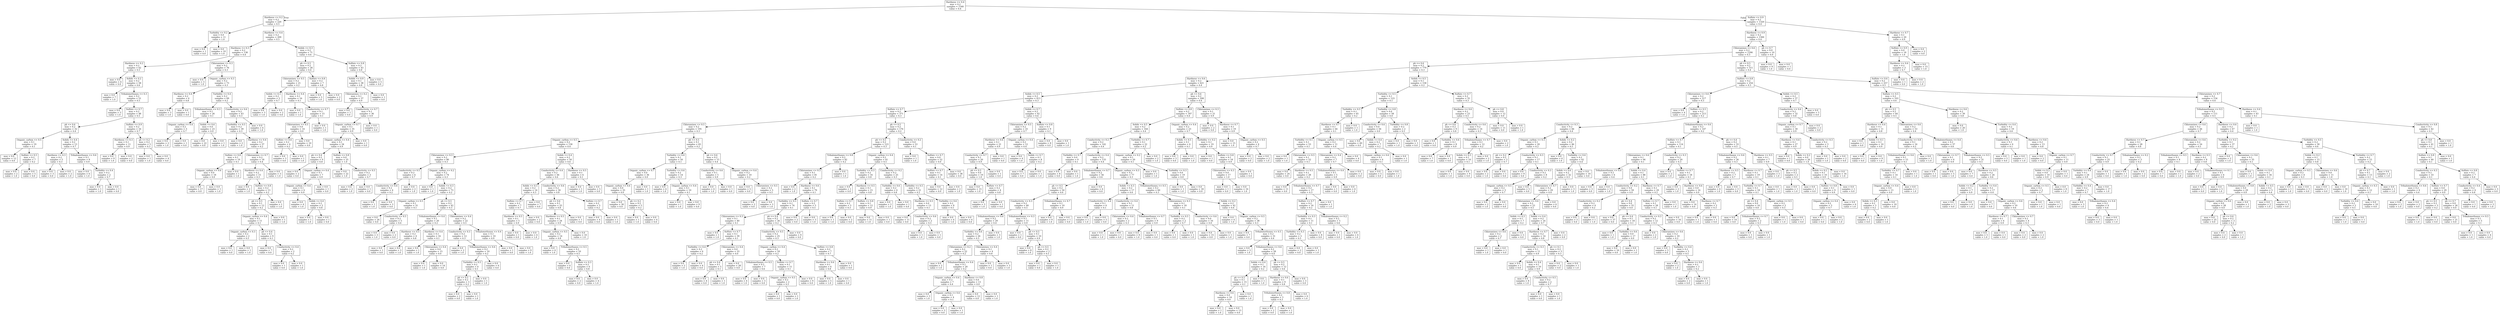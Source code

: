 digraph Tree {
node [shape=box] ;
0 [label="Hardness <= 0.4\nmse = 0.2\nsamples = 1540\nvalue = 0.4"] ;
1 [label="Hardness <= 0.2\nmse = 0.2\nsamples = 220\nvalue = 0.5"] ;
0 -> 1 [labeldistance=2.5, labelangle=45, headlabel="True"] ;
2 [label="Turbidity <= 0.2\nmse = 0.0\nsamples = 11\nvalue = 1.0"] ;
1 -> 2 ;
3 [label="mse = 0.0\nsamples = 1\nvalue = 0.0"] ;
2 -> 3 ;
4 [label="mse = 0.0\nsamples = 10\nvalue = 1.0"] ;
2 -> 4 ;
5 [label="Hardness <= 0.4\nmse = 0.2\nsamples = 209\nvalue = 0.5"] ;
1 -> 5 ;
6 [label="Hardness <= 0.3\nmse = 0.2\nsamples = 138\nvalue = 0.4"] ;
5 -> 6 ;
7 [label="Hardness <= 0.2\nmse = 0.2\nsamples = 62\nvalue = 0.5"] ;
6 -> 7 ;
8 [label="mse = 0.0\nsamples = 4\nvalue = 0.0"] ;
7 -> 8 ;
9 [label="Solids <= 0.2\nmse = 0.2\nsamples = 58\nvalue = 0.6"] ;
7 -> 9 ;
10 [label="mse = 0.0\nsamples = 7\nvalue = 1.0"] ;
9 -> 10 ;
11 [label="Trihalomethanes <= 0.3\nmse = 0.2\nsamples = 51\nvalue = 0.5"] ;
9 -> 11 ;
12 [label="mse = 0.0\nsamples = 3\nvalue = 1.0"] ;
11 -> 12 ;
13 [label="Sulfate <= 0.7\nmse = 0.2\nsamples = 48\nvalue = 0.5"] ;
11 -> 13 ;
14 [label="ph <= 0.6\nmse = 0.2\nsamples = 32\nvalue = 0.4"] ;
13 -> 14 ;
15 [label="Organic_carbon <= 0.5\nmse = 0.1\nsamples = 19\nvalue = 0.1"] ;
14 -> 15 ;
16 [label="mse = 0.0\nsamples = 12\nvalue = 0.0"] ;
15 -> 16 ;
17 [label="Sulfate <= 0.5\nmse = 0.2\nsamples = 7\nvalue = 0.2"] ;
15 -> 17 ;
18 [label="mse = 0.0\nsamples = 2\nvalue = 1.0"] ;
17 -> 18 ;
19 [label="mse = 0.0\nsamples = 5\nvalue = 0.0"] ;
17 -> 19 ;
20 [label="Solids <= 0.4\nmse = 0.2\nsamples = 13\nvalue = 0.7"] ;
14 -> 20 ;
21 [label="Hardness <= 0.3\nmse = 0.2\nsamples = 5\nvalue = 0.3"] ;
20 -> 21 ;
22 [label="mse = 0.0\nsamples = 3\nvalue = 0.0"] ;
21 -> 22 ;
23 [label="mse = 0.0\nsamples = 2\nvalue = 1.0"] ;
21 -> 23 ;
24 [label="Trihalomethanes <= 0.6\nmse = 0.1\nsamples = 8\nvalue = 0.9"] ;
20 -> 24 ;
25 [label="mse = 0.0\nsamples = 6\nvalue = 1.0"] ;
24 -> 25 ;
26 [label="Turbidity <= 0.4\nmse = 0.2\nsamples = 2\nvalue = 0.7"] ;
24 -> 26 ;
27 [label="mse = 0.0\nsamples = 1\nvalue = 1.0"] ;
26 -> 27 ;
28 [label="mse = 0.0\nsamples = 1\nvalue = 0.0"] ;
26 -> 28 ;
29 [label="Sulfate <= 0.9\nmse = 0.2\nsamples = 16\nvalue = 0.7"] ;
13 -> 29 ;
30 [label="Hardness <= 0.3\nmse = 0.1\nsamples = 11\nvalue = 0.9"] ;
29 -> 30 ;
31 [label="mse = 0.0\nsamples = 9\nvalue = 1.0"] ;
30 -> 31 ;
32 [label="mse = 0.0\nsamples = 2\nvalue = 0.0"] ;
30 -> 32 ;
33 [label="ph <= 0.2\nmse = 0.2\nsamples = 5\nvalue = 0.3"] ;
29 -> 33 ;
34 [label="mse = 0.0\nsamples = 1\nvalue = 1.0"] ;
33 -> 34 ;
35 [label="mse = 0.0\nsamples = 4\nvalue = 0.0"] ;
33 -> 35 ;
36 [label="Chloramines <= 0.3\nmse = 0.2\nsamples = 76\nvalue = 0.3"] ;
6 -> 36 ;
37 [label="mse = 0.0\nsamples = 3\nvalue = 1.0"] ;
36 -> 37 ;
38 [label="Organic_carbon <= 0.3\nmse = 0.2\nsamples = 73\nvalue = 0.3"] ;
36 -> 38 ;
39 [label="Hardness <= 0.4\nmse = 0.2\nsamples = 4\nvalue = 0.8"] ;
38 -> 39 ;
40 [label="mse = 0.0\nsamples = 3\nvalue = 1.0"] ;
39 -> 40 ;
41 [label="mse = 0.0\nsamples = 1\nvalue = 0.0"] ;
39 -> 41 ;
42 [label="Turbidity <= 0.4\nmse = 0.2\nsamples = 69\nvalue = 0.2"] ;
38 -> 42 ;
43 [label="Trihalomethanes <= 0.3\nmse = 0.1\nsamples = 26\nvalue = 0.1"] ;
42 -> 43 ;
44 [label="Organic_carbon <= 0.4\nmse = 0.2\nsamples = 3\nvalue = 0.7"] ;
43 -> 44 ;
45 [label="mse = 0.0\nsamples = 2\nvalue = 1.0"] ;
44 -> 45 ;
46 [label="mse = 0.0\nsamples = 1\nvalue = 0.0"] ;
44 -> 46 ;
47 [label="Solids <= 0.6\nmse = 0.0\nsamples = 23\nvalue = 0.0"] ;
43 -> 47 ;
48 [label="mse = 0.0\nsamples = 22\nvalue = 0.0"] ;
47 -> 48 ;
49 [label="mse = 0.0\nsamples = 1\nvalue = 1.0"] ;
47 -> 49 ;
50 [label="Conductivity <= 0.6\nmse = 0.2\nsamples = 43\nvalue = 0.3"] ;
42 -> 50 ;
51 [label="Turbidity <= 0.5\nmse = 0.2\nsamples = 39\nvalue = 0.3"] ;
50 -> 51 ;
52 [label="mse = 0.0\nsamples = 2\nvalue = 1.0"] ;
51 -> 52 ;
53 [label="Hardness <= 0.4\nmse = 0.2\nsamples = 37\nvalue = 0.2"] ;
51 -> 53 ;
54 [label="Sulfate <= 0.8\nmse = 0.1\nsamples = 19\nvalue = 0.1"] ;
53 -> 54 ;
55 [label="Organic_carbon <= 0.6\nmse = 0.0\nsamples = 18\nvalue = 0.0"] ;
54 -> 55 ;
56 [label="mse = 0.0\nsamples = 17\nvalue = 0.0"] ;
55 -> 56 ;
57 [label="mse = 0.0\nsamples = 1\nvalue = 1.0"] ;
55 -> 57 ;
58 [label="mse = 0.0\nsamples = 1\nvalue = 1.0"] ;
54 -> 58 ;
59 [label="Chloramines <= 0.7\nmse = 0.2\nsamples = 18\nvalue = 0.4"] ;
53 -> 59 ;
60 [label="Hardness <= 0.4\nmse = 0.2\nsamples = 15\nvalue = 0.3"] ;
59 -> 60 ;
61 [label="mse = 0.0\nsamples = 2\nvalue = 1.0"] ;
60 -> 61 ;
62 [label="Sulfate <= 0.8\nmse = 0.2\nsamples = 13\nvalue = 0.2"] ;
60 -> 62 ;
63 [label="ph <= 0.5\nmse = 0.1\nsamples = 12\nvalue = 0.2"] ;
62 -> 63 ;
64 [label="Organic_carbon <= 0.4\nmse = 0.1\nsamples = 11\nvalue = 0.1"] ;
63 -> 64 ;
65 [label="Organic_carbon <= 0.3\nmse = 0.2\nsamples = 2\nvalue = 0.5"] ;
64 -> 65 ;
66 [label="mse = 0.0\nsamples = 1\nvalue = 0.0"] ;
65 -> 66 ;
67 [label="mse = 0.0\nsamples = 1\nvalue = 1.0"] ;
65 -> 67 ;
68 [label="ph <= 0.4\nmse = 0.1\nsamples = 9\nvalue = 0.1"] ;
64 -> 68 ;
69 [label="mse = 0.0\nsamples = 7\nvalue = 0.0"] ;
68 -> 69 ;
70 [label="Conductivity <= 0.4\nmse = 0.2\nsamples = 2\nvalue = 0.2"] ;
68 -> 70 ;
71 [label="mse = 0.0\nsamples = 1\nvalue = 0.0"] ;
70 -> 71 ;
72 [label="mse = 0.0\nsamples = 1\nvalue = 1.0"] ;
70 -> 72 ;
73 [label="mse = 0.0\nsamples = 1\nvalue = 1.0"] ;
63 -> 73 ;
74 [label="mse = 0.0\nsamples = 1\nvalue = 1.0"] ;
62 -> 74 ;
75 [label="mse = 0.0\nsamples = 3\nvalue = 1.0"] ;
59 -> 75 ;
76 [label="mse = 0.0\nsamples = 4\nvalue = 1.0"] ;
50 -> 76 ;
77 [label="Solids <= 0.3\nmse = 0.2\nsamples = 71\nvalue = 0.6"] ;
5 -> 77 ;
78 [label="ph <= 0.5\nmse = 0.2\nsamples = 28\nvalue = 0.4"] ;
77 -> 78 ;
79 [label="Chloramines <= 0.5\nmse = 0.2\nsamples = 21\nvalue = 0.2"] ;
78 -> 79 ;
80 [label="Solids <= 0.3\nmse = 0.2\nsamples = 5\nvalue = 0.7"] ;
79 -> 80 ;
81 [label="mse = 0.0\nsamples = 3\nvalue = 1.0"] ;
80 -> 81 ;
82 [label="mse = 0.0\nsamples = 2\nvalue = 0.0"] ;
80 -> 82 ;
83 [label="Hardness <= 0.4\nmse = 0.1\nsamples = 16\nvalue = 0.1"] ;
79 -> 83 ;
84 [label="mse = 0.0\nsamples = 1\nvalue = 1.0"] ;
83 -> 84 ;
85 [label="Conductivity <= 0.7\nmse = 0.1\nsamples = 15\nvalue = 0.1"] ;
83 -> 85 ;
86 [label="Chloramines <= 0.5\nmse = 0.0\nsamples = 14\nvalue = 0.0"] ;
85 -> 86 ;
87 [label="Sulfate <= 0.6\nmse = 0.2\nsamples = 4\nvalue = 0.2"] ;
86 -> 87 ;
88 [label="mse = 0.0\nsamples = 3\nvalue = 0.0"] ;
87 -> 88 ;
89 [label="mse = 0.0\nsamples = 1\nvalue = 1.0"] ;
87 -> 89 ;
90 [label="mse = 0.0\nsamples = 10\nvalue = 0.0"] ;
86 -> 90 ;
91 [label="mse = 0.0\nsamples = 1\nvalue = 1.0"] ;
85 -> 91 ;
92 [label="Sulfate <= 0.8\nmse = 0.2\nsamples = 7\nvalue = 0.8"] ;
78 -> 92 ;
93 [label="mse = 0.0\nsamples = 5\nvalue = 1.0"] ;
92 -> 93 ;
94 [label="mse = 0.0\nsamples = 2\nvalue = 0.0"] ;
92 -> 94 ;
95 [label="Sulfate <= 0.8\nmse = 0.2\nsamples = 43\nvalue = 0.8"] ;
77 -> 95 ;
96 [label="Solids <= 0.9\nmse = 0.1\nsamples = 38\nvalue = 0.8"] ;
95 -> 96 ;
97 [label="Chloramines <= 0.2\nmse = 0.1\nsamples = 37\nvalue = 0.9"] ;
96 -> 97 ;
98 [label="mse = 0.0\nsamples = 1\nvalue = 0.0"] ;
97 -> 98 ;
99 [label="Conductivity <= 0.7\nmse = 0.1\nsamples = 36\nvalue = 0.9"] ;
97 -> 99 ;
100 [label="Organic_carbon <= 0.7\nmse = 0.1\nsamples = 35\nvalue = 0.9"] ;
99 -> 100 ;
101 [label="Organic_carbon <= 0.4\nmse = 0.1\nsamples = 34\nvalue = 0.9"] ;
100 -> 101 ;
102 [label="ph <= 0.4\nmse = 0.2\nsamples = 9\nvalue = 0.8"] ;
101 -> 102 ;
103 [label="mse = 0.0\nsamples = 2\nvalue = 0.0"] ;
102 -> 103 ;
104 [label="Organic_carbon <= 0.4\nmse = 0.1\nsamples = 7\nvalue = 0.9"] ;
102 -> 104 ;
105 [label="Organic_carbon <= 0.4\nmse = 0.1\nsamples = 6\nvalue = 0.9"] ;
104 -> 105 ;
106 [label="mse = 0.0\nsamples = 4\nvalue = 1.0"] ;
105 -> 106 ;
107 [label="Solids <= 0.4\nmse = 0.2\nsamples = 2\nvalue = 0.8"] ;
105 -> 107 ;
108 [label="mse = 0.0\nsamples = 1\nvalue = 1.0"] ;
107 -> 108 ;
109 [label="mse = 0.0\nsamples = 1\nvalue = 0.0"] ;
107 -> 109 ;
110 [label="mse = 0.0\nsamples = 1\nvalue = 0.0"] ;
104 -> 110 ;
111 [label="Sulfate <= 0.8\nmse = 0.0\nsamples = 25\nvalue = 1.0"] ;
101 -> 111 ;
112 [label="mse = 0.0\nsamples = 22\nvalue = 1.0"] ;
111 -> 112 ;
113 [label="Conductivity <= 0.5\nmse = 0.2\nsamples = 3\nvalue = 0.7"] ;
111 -> 113 ;
114 [label="mse = 0.0\nsamples = 2\nvalue = 1.0"] ;
113 -> 114 ;
115 [label="mse = 0.0\nsamples = 1\nvalue = 0.0"] ;
113 -> 115 ;
116 [label="mse = 0.0\nsamples = 1\nvalue = 0.0"] ;
100 -> 116 ;
117 [label="mse = 0.0\nsamples = 1\nvalue = 0.0"] ;
99 -> 117 ;
118 [label="mse = 0.0\nsamples = 1\nvalue = 0.0"] ;
96 -> 118 ;
119 [label="mse = 0.0\nsamples = 5\nvalue = 0.0"] ;
95 -> 119 ;
120 [label="Sulfate <= 0.9\nmse = 0.2\nsamples = 1320\nvalue = 0.4"] ;
0 -> 120 [labeldistance=2.5, labelangle=-45, headlabel="False"] ;
121 [label="Hardness <= 0.9\nmse = 0.2\nsamples = 1300\nvalue = 0.4"] ;
120 -> 121 ;
122 [label="Chloramines <= 0.6\nmse = 0.2\nsamples = 1290\nvalue = 0.3"] ;
121 -> 122 ;
123 [label="ph <= 0.6\nmse = 0.2\nsamples = 779\nvalue = 0.3"] ;
122 -> 123 ;
124 [label="Hardness <= 0.6\nmse = 0.2\nsamples = 621\nvalue = 0.4"] ;
123 -> 124 ;
125 [label="Solids <= 0.5\nmse = 0.2\nsamples = 413\nvalue = 0.3"] ;
124 -> 125 ;
126 [label="Sulfate <= 0.7\nmse = 0.2\nsamples = 371\nvalue = 0.3"] ;
125 -> 126 ;
127 [label="Chloramines <= 0.5\nmse = 0.2\nsamples = 195\nvalue = 0.3"] ;
126 -> 127 ;
128 [label="Organic_carbon <= 0.5\nmse = 0.2\nsamples = 130\nvalue = 0.4"] ;
127 -> 128 ;
129 [label="Chloramines <= 0.3\nmse = 0.2\nsamples = 80\nvalue = 0.3"] ;
128 -> 129 ;
130 [label="Conductivity <= 0.5\nmse = 0.2\nsamples = 6\nvalue = 0.7"] ;
129 -> 130 ;
131 [label="Conductivity <= 0.4\nmse = 0.2\nsamples = 4\nvalue = 0.2"] ;
130 -> 131 ;
132 [label="mse = 0.0\nsamples = 1\nvalue = 1.0"] ;
131 -> 132 ;
133 [label="mse = 0.0\nsamples = 3\nvalue = 0.0"] ;
131 -> 133 ;
134 [label="mse = 0.0\nsamples = 2\nvalue = 1.0"] ;
130 -> 134 ;
135 [label="Organic_carbon <= 0.2\nmse = 0.2\nsamples = 74\nvalue = 0.3"] ;
129 -> 135 ;
136 [label="mse = 0.0\nsamples = 1\nvalue = 1.0"] ;
135 -> 136 ;
137 [label="Solids <= 0.3\nmse = 0.2\nsamples = 73\nvalue = 0.2"] ;
135 -> 137 ;
138 [label="Organic_carbon <= 0.5\nmse = 0.1\nsamples = 31\nvalue = 0.1"] ;
137 -> 138 ;
139 [label="mse = 0.0\nsamples = 26\nvalue = 0.0"] ;
138 -> 139 ;
140 [label="Conductivity <= 0.5\nmse = 0.2\nsamples = 5\nvalue = 0.6"] ;
138 -> 140 ;
141 [label="mse = 0.0\nsamples = 3\nvalue = 1.0"] ;
140 -> 141 ;
142 [label="mse = 0.0\nsamples = 2\nvalue = 0.0"] ;
140 -> 142 ;
143 [label="ph <= 0.5\nmse = 0.2\nsamples = 42\nvalue = 0.3"] ;
137 -> 143 ;
144 [label="Trihalomethanes <= 0.4\nmse = 0.1\nsamples = 20\nvalue = 0.2"] ;
143 -> 144 ;
145 [label="Hardness <= 0.5\nmse = 0.2\nsamples = 4\nvalue = 0.8"] ;
144 -> 145 ;
146 [label="mse = 0.0\nsamples = 1\nvalue = 0.0"] ;
145 -> 146 ;
147 [label="mse = 0.0\nsamples = 3\nvalue = 1.0"] ;
145 -> 147 ;
148 [label="Hardness <= 0.4\nmse = 0.1\nsamples = 16\nvalue = 0.1"] ;
144 -> 148 ;
149 [label="mse = 0.0\nsamples = 1\nvalue = 1.0"] ;
148 -> 149 ;
150 [label="Chloramines <= 0.4\nmse = 0.0\nsamples = 15\nvalue = 0.0"] ;
148 -> 150 ;
151 [label="mse = 0.0\nsamples = 1\nvalue = 1.0"] ;
150 -> 151 ;
152 [label="mse = 0.0\nsamples = 14\nvalue = 0.0"] ;
150 -> 152 ;
153 [label="Chloramines <= 0.4\nmse = 0.2\nsamples = 22\nvalue = 0.5"] ;
143 -> 153 ;
154 [label="Conductivity <= 0.3\nmse = 0.2\nsamples = 12\nvalue = 0.3"] ;
153 -> 154 ;
155 [label="mse = 0.0\nsamples = 2\nvalue = 1.0"] ;
154 -> 155 ;
156 [label="Trihalomethanes <= 0.6\nmse = 0.2\nsamples = 10\nvalue = 0.2"] ;
154 -> 156 ;
157 [label="Turbidity <= 0.5\nmse = 0.2\nsamples = 4\nvalue = 0.5"] ;
156 -> 157 ;
158 [label="ph <= 0.5\nmse = 0.2\nsamples = 3\nvalue = 0.2"] ;
157 -> 158 ;
159 [label="mse = 0.0\nsamples = 2\nvalue = 0.0"] ;
158 -> 159 ;
160 [label="mse = 0.0\nsamples = 1\nvalue = 1.0"] ;
158 -> 160 ;
161 [label="mse = 0.0\nsamples = 1\nvalue = 1.0"] ;
157 -> 161 ;
162 [label="mse = 0.0\nsamples = 6\nvalue = 0.0"] ;
156 -> 162 ;
163 [label="Trihalomethanes <= 0.4\nmse = 0.1\nsamples = 10\nvalue = 0.9"] ;
153 -> 163 ;
164 [label="mse = 0.0\nsamples = 1\nvalue = 0.0"] ;
163 -> 164 ;
165 [label="mse = 0.0\nsamples = 9\nvalue = 1.0"] ;
163 -> 165 ;
166 [label="Solids <= 0.4\nmse = 0.2\nsamples = 50\nvalue = 0.6"] ;
128 -> 166 ;
167 [label="Conductivity <= 0.4\nmse = 0.2\nsamples = 44\nvalue = 0.6"] ;
166 -> 167 ;
168 [label="Solids <= 0.3\nmse = 0.2\nsamples = 14\nvalue = 0.3"] ;
167 -> 168 ;
169 [label="Sulfate <= 0.7\nmse = 0.2\nsamples = 7\nvalue = 0.7"] ;
168 -> 169 ;
170 [label="Hardness <= 0.5\nmse = 0.1\nsamples = 5\nvalue = 0.9"] ;
169 -> 170 ;
171 [label="mse = 0.0\nsamples = 1\nvalue = 0.0"] ;
170 -> 171 ;
172 [label="mse = 0.0\nsamples = 4\nvalue = 1.0"] ;
170 -> 172 ;
173 [label="mse = 0.0\nsamples = 2\nvalue = 0.0"] ;
169 -> 173 ;
174 [label="mse = 0.0\nsamples = 7\nvalue = 0.0"] ;
168 -> 174 ;
175 [label="Conductivity <= 0.6\nmse = 0.2\nsamples = 30\nvalue = 0.8"] ;
167 -> 175 ;
176 [label="ph <= 0.6\nmse = 0.1\nsamples = 25\nvalue = 0.8"] ;
175 -> 176 ;
177 [label="Hardness <= 0.5\nmse = 0.1\nsamples = 24\nvalue = 0.9"] ;
176 -> 177 ;
178 [label="Organic_carbon <= 0.5\nmse = 0.2\nsamples = 14\nvalue = 0.8"] ;
177 -> 178 ;
179 [label="mse = 0.0\nsamples = 4\nvalue = 1.0"] ;
178 -> 179 ;
180 [label="Trihalomethanes <= 0.5\nmse = 0.2\nsamples = 10\nvalue = 0.5"] ;
178 -> 180 ;
181 [label="mse = 0.0\nsamples = 4\nvalue = 0.0"] ;
180 -> 181 ;
182 [label="Sulfate <= 0.3\nmse = 0.2\nsamples = 6\nvalue = 0.8"] ;
180 -> 182 ;
183 [label="mse = 0.0\nsamples = 2\nvalue = 0.0"] ;
182 -> 183 ;
184 [label="mse = 0.0\nsamples = 4\nvalue = 1.0"] ;
182 -> 184 ;
185 [label="mse = 0.0\nsamples = 10\nvalue = 1.0"] ;
177 -> 185 ;
186 [label="mse = 0.0\nsamples = 1\nvalue = 0.0"] ;
176 -> 186 ;
187 [label="Sulfate <= 0.7\nmse = 0.2\nsamples = 5\nvalue = 0.2"] ;
175 -> 187 ;
188 [label="mse = 0.0\nsamples = 4\nvalue = 0.0"] ;
187 -> 188 ;
189 [label="mse = 0.0\nsamples = 1\nvalue = 1.0"] ;
187 -> 189 ;
190 [label="Hardness <= 0.5\nmse = 0.1\nsamples = 6\nvalue = 0.1"] ;
166 -> 190 ;
191 [label="mse = 0.0\nsamples = 1\nvalue = 1.0"] ;
190 -> 191 ;
192 [label="mse = 0.0\nsamples = 5\nvalue = 0.0"] ;
190 -> 192 ;
193 [label="ph <= 0.5\nmse = 0.1\nsamples = 65\nvalue = 0.2"] ;
127 -> 193 ;
194 [label="Turbidity <= 0.6\nmse = 0.1\nsamples = 50\nvalue = 0.1"] ;
193 -> 194 ;
195 [label="Organic_carbon <= 0.7\nmse = 0.0\nsamples = 36\nvalue = 0.0"] ;
194 -> 195 ;
196 [label="Organic_carbon <= 0.6\nmse = 0.0\nsamples = 35\nvalue = 0.0"] ;
195 -> 196 ;
197 [label="mse = 0.0\nsamples = 30\nvalue = 0.0"] ;
196 -> 197 ;
198 [label="ph <= 0.2\nmse = 0.2\nsamples = 5\nvalue = 0.2"] ;
196 -> 198 ;
199 [label="mse = 0.0\nsamples = 1\nvalue = 1.0"] ;
198 -> 199 ;
200 [label="mse = 0.0\nsamples = 4\nvalue = 0.0"] ;
198 -> 200 ;
201 [label="mse = 0.0\nsamples = 1\nvalue = 1.0"] ;
195 -> 201 ;
202 [label="Turbidity <= 0.6\nmse = 0.2\nsamples = 14\nvalue = 0.3"] ;
194 -> 202 ;
203 [label="mse = 0.0\nsamples = 4\nvalue = 1.0"] ;
202 -> 203 ;
204 [label="Organic_carbon <= 0.4\nmse = 0.1\nsamples = 10\nvalue = 0.1"] ;
202 -> 204 ;
205 [label="mse = 0.0\nsamples = 1\nvalue = 1.0"] ;
204 -> 205 ;
206 [label="mse = 0.0\nsamples = 9\nvalue = 0.0"] ;
204 -> 206 ;
207 [label="ph <= 0.6\nmse = 0.2\nsamples = 15\nvalue = 0.4"] ;
193 -> 207 ;
208 [label="Conductivity <= 0.6\nmse = 0.1\nsamples = 5\nvalue = 0.9"] ;
207 -> 208 ;
209 [label="mse = 0.0\nsamples = 4\nvalue = 1.0"] ;
208 -> 209 ;
210 [label="mse = 0.0\nsamples = 1\nvalue = 0.0"] ;
208 -> 210 ;
211 [label="Organic_carbon <= 0.4\nmse = 0.2\nsamples = 10\nvalue = 0.2"] ;
207 -> 211 ;
212 [label="mse = 0.0\nsamples = 5\nvalue = 0.0"] ;
211 -> 212 ;
213 [label="Chloramines <= 0.5\nmse = 0.2\nsamples = 5\nvalue = 0.5"] ;
211 -> 213 ;
214 [label="mse = 0.0\nsamples = 2\nvalue = 0.0"] ;
213 -> 214 ;
215 [label="mse = 0.0\nsamples = 3\nvalue = 1.0"] ;
213 -> 215 ;
216 [label="ph <= 0.5\nmse = 0.2\nsamples = 176\nvalue = 0.2"] ;
126 -> 216 ;
217 [label="ph <= 0.5\nmse = 0.2\nsamples = 123\nvalue = 0.3"] ;
216 -> 217 ;
218 [label="Trihalomethanes <= 0.8\nmse = 0.2\nsamples = 82\nvalue = 0.2"] ;
217 -> 218 ;
219 [label="Chloramines <= 0.3\nmse = 0.1\nsamples = 81\nvalue = 0.2"] ;
218 -> 219 ;
220 [label="mse = 0.0\nsamples = 2\nvalue = 1.0"] ;
219 -> 220 ;
221 [label="Hardness <= 0.6\nmse = 0.1\nsamples = 79\nvalue = 0.1"] ;
219 -> 221 ;
222 [label="Turbidity <= 0.5\nmse = 0.1\nsamples = 74\nvalue = 0.1"] ;
221 -> 222 ;
223 [label="Chloramines <= 0.3\nmse = 0.1\nsamples = 40\nvalue = 0.1"] ;
222 -> 223 ;
224 [label="mse = 0.0\nsamples = 1\nvalue = 1.0"] ;
223 -> 224 ;
225 [label="Sulfate <= 0.7\nmse = 0.1\nsamples = 39\nvalue = 0.1"] ;
223 -> 225 ;
226 [label="Turbidity <= 0.4\nmse = 0.2\nsamples = 6\nvalue = 0.2"] ;
225 -> 226 ;
227 [label="mse = 0.0\nsamples = 2\nvalue = 1.0"] ;
226 -> 227 ;
228 [label="mse = 0.0\nsamples = 4\nvalue = 0.0"] ;
226 -> 228 ;
229 [label="Chloramines <= 0.4\nmse = 0.0\nsamples = 33\nvalue = 0.0"] ;
225 -> 229 ;
230 [label="ph <= 0.4\nmse = 0.1\nsamples = 5\nvalue = 0.1"] ;
229 -> 230 ;
231 [label="mse = 0.0\nsamples = 4\nvalue = 0.0"] ;
230 -> 231 ;
232 [label="mse = 0.0\nsamples = 1\nvalue = 1.0"] ;
230 -> 232 ;
233 [label="mse = 0.0\nsamples = 28\nvalue = 0.0"] ;
229 -> 233 ;
234 [label="ph <= 0.4\nmse = 0.2\nsamples = 34\nvalue = 0.2"] ;
222 -> 234 ;
235 [label="Conductivity <= 0.5\nmse = 0.2\nsamples = 25\nvalue = 0.3"] ;
234 -> 235 ;
236 [label="Organic_carbon <= 0.4\nmse = 0.2\nsamples = 18\nvalue = 0.2"] ;
235 -> 236 ;
237 [label="Trihalomethanes <= 0.5\nmse = 0.2\nsamples = 7\nvalue = 0.6"] ;
236 -> 237 ;
238 [label="mse = 0.0\nsamples = 4\nvalue = 1.0"] ;
237 -> 238 ;
239 [label="mse = 0.0\nsamples = 3\nvalue = 0.0"] ;
237 -> 239 ;
240 [label="Sulfate <= 0.7\nmse = 0.1\nsamples = 11\nvalue = 0.1"] ;
236 -> 240 ;
241 [label="Organic_carbon <= 0.5\nmse = 0.2\nsamples = 2\nvalue = 0.5"] ;
240 -> 241 ;
242 [label="mse = 0.0\nsamples = 1\nvalue = 0.0"] ;
241 -> 242 ;
243 [label="mse = 0.0\nsamples = 1\nvalue = 1.0"] ;
241 -> 243 ;
244 [label="mse = 0.0\nsamples = 9\nvalue = 0.0"] ;
240 -> 244 ;
245 [label="Sulfate <= 0.8\nmse = 0.2\nsamples = 7\nvalue = 0.7"] ;
235 -> 245 ;
246 [label="Hardness <= 0.6\nmse = 0.1\nsamples = 6\nvalue = 0.8"] ;
245 -> 246 ;
247 [label="mse = 0.0\nsamples = 5\nvalue = 1.0"] ;
246 -> 247 ;
248 [label="mse = 0.0\nsamples = 1\nvalue = 0.0"] ;
246 -> 248 ;
249 [label="mse = 0.0\nsamples = 1\nvalue = 0.0"] ;
245 -> 249 ;
250 [label="mse = 0.0\nsamples = 9\nvalue = 0.0"] ;
234 -> 250 ;
251 [label="Sulfate <= 0.7\nmse = 0.2\nsamples = 5\nvalue = 0.5"] ;
221 -> 251 ;
252 [label="mse = 0.0\nsamples = 2\nvalue = 0.0"] ;
251 -> 252 ;
253 [label="mse = 0.0\nsamples = 3\nvalue = 1.0"] ;
251 -> 253 ;
254 [label="mse = 0.0\nsamples = 1\nvalue = 1.0"] ;
218 -> 254 ;
255 [label="Organic_carbon <= 0.4\nmse = 0.2\nsamples = 41\nvalue = 0.5"] ;
217 -> 255 ;
256 [label="Turbidity <= 0.3\nmse = 0.2\nsamples = 16\nvalue = 0.8"] ;
255 -> 256 ;
257 [label="mse = 0.0\nsamples = 1\nvalue = 0.0"] ;
256 -> 257 ;
258 [label="Hardness <= 0.5\nmse = 0.1\nsamples = 15\nvalue = 0.8"] ;
256 -> 258 ;
259 [label="Sulfate <= 0.7\nmse = 0.2\nsamples = 3\nvalue = 0.3"] ;
258 -> 259 ;
260 [label="mse = 0.0\nsamples = 1\nvalue = 1.0"] ;
259 -> 260 ;
261 [label="mse = 0.0\nsamples = 2\nvalue = 0.0"] ;
259 -> 261 ;
262 [label="Sulfate <= 0.8\nmse = 0.1\nsamples = 12\nvalue = 0.9"] ;
258 -> 262 ;
263 [label="mse = 0.0\nsamples = 11\nvalue = 1.0"] ;
262 -> 263 ;
264 [label="mse = 0.0\nsamples = 1\nvalue = 0.0"] ;
262 -> 264 ;
265 [label="Conductivity <= 0.2\nmse = 0.2\nsamples = 25\nvalue = 0.3"] ;
255 -> 265 ;
266 [label="Turbidity <= 0.6\nmse = 0.2\nsamples = 4\nvalue = 0.8"] ;
265 -> 266 ;
267 [label="mse = 0.0\nsamples = 3\nvalue = 1.0"] ;
266 -> 267 ;
268 [label="mse = 0.0\nsamples = 1\nvalue = 0.0"] ;
266 -> 268 ;
269 [label="Turbidity <= 0.5\nmse = 0.2\nsamples = 21\nvalue = 0.2"] ;
265 -> 269 ;
270 [label="Hardness <= 0.5\nmse = 0.0\nsamples = 13\nvalue = 0.1"] ;
269 -> 270 ;
271 [label="mse = 0.0\nsamples = 11\nvalue = 0.0"] ;
270 -> 271 ;
272 [label="Conductivity <= 0.6\nmse = 0.2\nsamples = 2\nvalue = 0.5"] ;
270 -> 272 ;
273 [label="mse = 0.0\nsamples = 1\nvalue = 1.0"] ;
272 -> 273 ;
274 [label="mse = 0.0\nsamples = 1\nvalue = 0.0"] ;
272 -> 274 ;
275 [label="Turbidity <= 0.6\nmse = 0.2\nsamples = 8\nvalue = 0.5"] ;
269 -> 275 ;
276 [label="mse = 0.0\nsamples = 4\nvalue = 1.0"] ;
275 -> 276 ;
277 [label="mse = 0.0\nsamples = 4\nvalue = 0.0"] ;
275 -> 277 ;
278 [label="Conductivity <= 0.2\nmse = 0.0\nsamples = 53\nvalue = 0.1"] ;
216 -> 278 ;
279 [label="mse = 0.0\nsamples = 1\nvalue = 1.0"] ;
278 -> 279 ;
280 [label="Sulfate <= 0.7\nmse = 0.0\nsamples = 52\nvalue = 0.0"] ;
278 -> 280 ;
281 [label="Sulfate <= 0.7\nmse = 0.1\nsamples = 14\nvalue = 0.1"] ;
280 -> 281 ;
282 [label="mse = 0.0\nsamples = 12\nvalue = 0.0"] ;
281 -> 282 ;
283 [label="mse = 0.0\nsamples = 2\nvalue = 1.0"] ;
281 -> 283 ;
284 [label="mse = 0.0\nsamples = 38\nvalue = 0.0"] ;
280 -> 284 ;
285 [label="Solids <= 0.7\nmse = 0.2\nsamples = 42\nvalue = 0.6"] ;
125 -> 285 ;
286 [label="Chloramines <= 0.5\nmse = 0.2\nsamples = 33\nvalue = 0.7"] ;
285 -> 286 ;
287 [label="Hardness <= 0.6\nmse = 0.1\nsamples = 21\nvalue = 0.9"] ;
286 -> 287 ;
288 [label="Conductivity <= 0.7\nmse = 0.1\nsamples = 20\nvalue = 0.9"] ;
287 -> 288 ;
289 [label="ph <= 0.5\nmse = 0.0\nsamples = 19\nvalue = 1.0"] ;
288 -> 289 ;
290 [label="mse = 0.0\nsamples = 15\nvalue = 1.0"] ;
289 -> 290 ;
291 [label="Sulfate <= 0.7\nmse = 0.2\nsamples = 4\nvalue = 0.8"] ;
289 -> 291 ;
292 [label="mse = 0.0\nsamples = 3\nvalue = 1.0"] ;
291 -> 292 ;
293 [label="mse = 0.0\nsamples = 1\nvalue = 0.0"] ;
291 -> 293 ;
294 [label="mse = 0.0\nsamples = 1\nvalue = 0.0"] ;
288 -> 294 ;
295 [label="mse = 0.0\nsamples = 1\nvalue = 0.0"] ;
287 -> 295 ;
296 [label="Organic_carbon <= 0.4\nmse = 0.2\nsamples = 12\nvalue = 0.4"] ;
286 -> 296 ;
297 [label="mse = 0.0\nsamples = 4\nvalue = 1.0"] ;
296 -> 297 ;
298 [label="Solids <= 0.7\nmse = 0.1\nsamples = 8\nvalue = 0.2"] ;
296 -> 298 ;
299 [label="mse = 0.0\nsamples = 7\nvalue = 0.0"] ;
298 -> 299 ;
300 [label="mse = 0.0\nsamples = 1\nvalue = 1.0"] ;
298 -> 300 ;
301 [label="Sulfate <= 0.8\nmse = 0.1\nsamples = 9\nvalue = 0.1"] ;
285 -> 301 ;
302 [label="mse = 0.0\nsamples = 8\nvalue = 0.0"] ;
301 -> 302 ;
303 [label="mse = 0.0\nsamples = 1\nvalue = 1.0"] ;
301 -> 303 ;
304 [label="ph <= 0.6\nmse = 0.2\nsamples = 208\nvalue = 0.4"] ;
124 -> 304 ;
305 [label="Sulfate <= 0.8\nmse = 0.2\nsamples = 187\nvalue = 0.4"] ;
304 -> 305 ;
306 [label="Solids <= 0.5\nmse = 0.2\nsamples = 164\nvalue = 0.4"] ;
305 -> 306 ;
307 [label="Conductivity <= 0.2\nmse = 0.2\nsamples = 142\nvalue = 0.4"] ;
306 -> 307 ;
308 [label="Turbidity <= 0.7\nmse = 0.0\nsamples = 9\nvalue = 0.1"] ;
307 -> 308 ;
309 [label="mse = 0.0\nsamples = 8\nvalue = 0.0"] ;
308 -> 309 ;
310 [label="mse = 0.0\nsamples = 1\nvalue = 1.0"] ;
308 -> 310 ;
311 [label="Conductivity <= 0.4\nmse = 0.2\nsamples = 133\nvalue = 0.4"] ;
307 -> 311 ;
312 [label="Trihalomethanes <= 0.7\nmse = 0.2\nsamples = 56\nvalue = 0.6"] ;
311 -> 312 ;
313 [label="ph <= 0.5\nmse = 0.2\nsamples = 50\nvalue = 0.6"] ;
312 -> 313 ;
314 [label="Conductivity <= 0.3\nmse = 0.2\nsamples = 40\nvalue = 0.5"] ;
313 -> 314 ;
315 [label="Trihalomethanes <= 0.6\nmse = 0.2\nsamples = 29\nvalue = 0.4"] ;
314 -> 315 ;
316 [label="Turbidity <= 0.6\nmse = 0.2\nsamples = 26\nvalue = 0.3"] ;
315 -> 316 ;
317 [label="Chloramines <= 0.2\nmse = 0.2\nsamples = 22\nvalue = 0.2"] ;
316 -> 317 ;
318 [label="mse = 0.0\nsamples = 2\nvalue = 1.0"] ;
317 -> 318 ;
319 [label="Trihalomethanes <= 0.4\nmse = 0.1\nsamples = 20\nvalue = 0.2"] ;
317 -> 319 ;
320 [label="Organic_carbon <= 0.4\nmse = 0.2\nsamples = 7\nvalue = 0.4"] ;
319 -> 320 ;
321 [label="mse = 0.0\nsamples = 3\nvalue = 1.0"] ;
320 -> 321 ;
322 [label="Organic_carbon <= 0.6\nmse = 0.1\nsamples = 4\nvalue = 0.1"] ;
320 -> 322 ;
323 [label="mse = 0.0\nsamples = 3\nvalue = 0.0"] ;
322 -> 323 ;
324 [label="mse = 0.0\nsamples = 1\nvalue = 1.0"] ;
322 -> 324 ;
325 [label="Hardness <= 0.8\nmse = 0.0\nsamples = 13\nvalue = 0.0"] ;
319 -> 325 ;
326 [label="mse = 0.0\nsamples = 12\nvalue = 0.0"] ;
325 -> 326 ;
327 [label="mse = 0.0\nsamples = 1\nvalue = 1.0"] ;
325 -> 327 ;
328 [label="Chloramines <= 0.4\nmse = 0.1\nsamples = 4\nvalue = 0.8"] ;
316 -> 328 ;
329 [label="mse = 0.0\nsamples = 1\nvalue = 0.0"] ;
328 -> 329 ;
330 [label="mse = 0.0\nsamples = 3\nvalue = 1.0"] ;
328 -> 330 ;
331 [label="mse = 0.0\nsamples = 3\nvalue = 1.0"] ;
315 -> 331 ;
332 [label="Trihalomethanes <= 0.3\nmse = 0.1\nsamples = 11\nvalue = 0.9"] ;
314 -> 332 ;
333 [label="mse = 0.0\nsamples = 1\nvalue = 0.0"] ;
332 -> 333 ;
334 [label="ph <= 0.5\nmse = 0.1\nsamples = 10\nvalue = 0.9"] ;
332 -> 334 ;
335 [label="mse = 0.0\nsamples = 8\nvalue = 1.0"] ;
334 -> 335 ;
336 [label="ph <= 0.5\nmse = 0.2\nsamples = 2\nvalue = 0.5"] ;
334 -> 336 ;
337 [label="mse = 0.0\nsamples = 1\nvalue = 0.0"] ;
336 -> 337 ;
338 [label="mse = 0.0\nsamples = 1\nvalue = 1.0"] ;
336 -> 338 ;
339 [label="Trihalomethanes <= 0.7\nmse = 0.1\nsamples = 10\nvalue = 0.9"] ;
313 -> 339 ;
340 [label="mse = 0.0\nsamples = 9\nvalue = 1.0"] ;
339 -> 340 ;
341 [label="mse = 0.0\nsamples = 1\nvalue = 0.0"] ;
339 -> 341 ;
342 [label="mse = 0.0\nsamples = 6\nvalue = 0.0"] ;
312 -> 342 ;
343 [label="Organic_carbon <= 0.3\nmse = 0.2\nsamples = 77\nvalue = 0.3"] ;
311 -> 343 ;
344 [label="Solids <= 0.3\nmse = 0.2\nsamples = 17\nvalue = 0.6"] ;
343 -> 344 ;
345 [label="Conductivity <= 0.4\nmse = 0.1\nsamples = 6\nvalue = 0.1"] ;
344 -> 345 ;
346 [label="mse = 0.0\nsamples = 1\nvalue = 1.0"] ;
345 -> 346 ;
347 [label="mse = 0.0\nsamples = 5\nvalue = 0.0"] ;
345 -> 347 ;
348 [label="Conductivity <= 0.4\nmse = 0.1\nsamples = 11\nvalue = 0.8"] ;
344 -> 348 ;
349 [label="Chloramines <= 0.4\nmse = 0.2\nsamples = 2\nvalue = 0.3"] ;
348 -> 349 ;
350 [label="mse = 0.0\nsamples = 1\nvalue = 1.0"] ;
349 -> 350 ;
351 [label="mse = 0.0\nsamples = 1\nvalue = 0.0"] ;
349 -> 351 ;
352 [label="Trihalomethanes <= 0.7\nmse = 0.1\nsamples = 9\nvalue = 0.9"] ;
348 -> 352 ;
353 [label="mse = 0.0\nsamples = 8\nvalue = 1.0"] ;
352 -> 353 ;
354 [label="mse = 0.0\nsamples = 1\nvalue = 0.0"] ;
352 -> 354 ;
355 [label="Trihalomethanes <= 0.5\nmse = 0.2\nsamples = 60\nvalue = 0.3"] ;
343 -> 355 ;
356 [label="Chloramines <= 0.3\nmse = 0.1\nsamples = 18\nvalue = 0.1"] ;
355 -> 356 ;
357 [label="Turbidity <= 0.5\nmse = 0.2\nsamples = 2\nvalue = 0.7"] ;
356 -> 357 ;
358 [label="mse = 0.0\nsamples = 1\nvalue = 0.0"] ;
357 -> 358 ;
359 [label="mse = 0.0\nsamples = 1\nvalue = 1.0"] ;
357 -> 359 ;
360 [label="Conductivity <= 0.6\nmse = 0.0\nsamples = 16\nvalue = 0.0"] ;
356 -> 360 ;
361 [label="mse = 0.0\nsamples = 15\nvalue = 0.0"] ;
360 -> 361 ;
362 [label="mse = 0.0\nsamples = 1\nvalue = 1.0"] ;
360 -> 362 ;
363 [label="Solids <= 0.2\nmse = 0.2\nsamples = 42\nvalue = 0.4"] ;
355 -> 363 ;
364 [label="mse = 0.0\nsamples = 4\nvalue = 1.0"] ;
363 -> 364 ;
365 [label="Organic_carbon <= 0.5\nmse = 0.2\nsamples = 38\nvalue = 0.3"] ;
363 -> 365 ;
366 [label="mse = 0.0\nsamples = 7\nvalue = 0.0"] ;
365 -> 366 ;
367 [label="Trihalomethanes <= 0.5\nmse = 0.2\nsamples = 31\nvalue = 0.4"] ;
365 -> 367 ;
368 [label="mse = 0.0\nsamples = 3\nvalue = 1.0"] ;
367 -> 368 ;
369 [label="Trihalomethanes <= 0.6\nmse = 0.2\nsamples = 28\nvalue = 0.4"] ;
367 -> 369 ;
370 [label="Solids <= 0.4\nmse = 0.1\nsamples = 16\nvalue = 0.2"] ;
369 -> 370 ;
371 [label="ph <= 0.5\nmse = 0.1\nsamples = 15\nvalue = 0.1"] ;
370 -> 371 ;
372 [label="Hardness <= 0.6\nmse = 0.0\nsamples = 14\nvalue = 0.0"] ;
371 -> 372 ;
373 [label="mse = 0.0\nsamples = 1\nvalue = 1.0"] ;
372 -> 373 ;
374 [label="mse = 0.0\nsamples = 13\nvalue = 0.0"] ;
372 -> 374 ;
375 [label="mse = 0.0\nsamples = 1\nvalue = 1.0"] ;
371 -> 375 ;
376 [label="mse = 0.0\nsamples = 1\nvalue = 1.0"] ;
370 -> 376 ;
377 [label="ph <= 0.5\nmse = 0.2\nsamples = 12\nvalue = 0.6"] ;
369 -> 377 ;
378 [label="Hardness <= 0.6\nmse = 0.1\nsamples = 9\nvalue = 0.8"] ;
377 -> 378 ;
379 [label="Trihalomethanes <= 0.8\nmse = 0.2\nsamples = 3\nvalue = 0.3"] ;
378 -> 379 ;
380 [label="mse = 0.0\nsamples = 2\nvalue = 0.0"] ;
379 -> 380 ;
381 [label="mse = 0.0\nsamples = 1\nvalue = 1.0"] ;
379 -> 381 ;
382 [label="mse = 0.0\nsamples = 6\nvalue = 1.0"] ;
378 -> 382 ;
383 [label="mse = 0.0\nsamples = 3\nvalue = 0.0"] ;
377 -> 383 ;
384 [label="Turbidity <= 0.7\nmse = 0.1\nsamples = 22\nvalue = 0.2"] ;
306 -> 384 ;
385 [label="Organic_carbon <= 0.2\nmse = 0.1\nsamples = 20\nvalue = 0.1"] ;
384 -> 385 ;
386 [label="mse = 0.0\nsamples = 1\nvalue = 1.0"] ;
385 -> 386 ;
387 [label="Turbidity <= 0.3\nmse = 0.0\nsamples = 19\nvalue = 0.0"] ;
385 -> 387 ;
388 [label="mse = 0.0\nsamples = 1\nvalue = 1.0"] ;
387 -> 388 ;
389 [label="mse = 0.0\nsamples = 18\nvalue = 0.0"] ;
387 -> 389 ;
390 [label="mse = 0.0\nsamples = 2\nvalue = 1.0"] ;
384 -> 390 ;
391 [label="Organic_carbon <= 0.4\nmse = 0.2\nsamples = 23\nvalue = 0.7"] ;
305 -> 391 ;
392 [label="Solids <= 0.5\nmse = 0.1\nsamples = 4\nvalue = 0.1"] ;
391 -> 392 ;
393 [label="mse = 0.0\nsamples = 3\nvalue = 0.0"] ;
392 -> 393 ;
394 [label="mse = 0.0\nsamples = 1\nvalue = 1.0"] ;
392 -> 394 ;
395 [label="Turbidity <= 0.2\nmse = 0.1\nsamples = 19\nvalue = 0.9"] ;
391 -> 395 ;
396 [label="mse = 0.0\nsamples = 1\nvalue = 0.0"] ;
395 -> 396 ;
397 [label="Sulfate <= 0.8\nmse = 0.1\nsamples = 18\nvalue = 0.9"] ;
395 -> 397 ;
398 [label="Chloramines <= 0.3\nmse = 0.0\nsamples = 17\nvalue = 1.0"] ;
397 -> 398 ;
399 [label="mse = 0.0\nsamples = 1\nvalue = 0.0"] ;
398 -> 399 ;
400 [label="mse = 0.0\nsamples = 16\nvalue = 1.0"] ;
398 -> 400 ;
401 [label="mse = 0.0\nsamples = 1\nvalue = 0.0"] ;
397 -> 401 ;
402 [label="Chloramines <= 0.3\nmse = 0.1\nsamples = 21\nvalue = 0.9"] ;
304 -> 402 ;
403 [label="mse = 0.0\nsamples = 2\nvalue = 0.0"] ;
402 -> 403 ;
404 [label="Hardness <= 0.7\nmse = 0.1\nsamples = 19\nvalue = 0.9"] ;
402 -> 404 ;
405 [label="mse = 0.0\nsamples = 15\nvalue = 1.0"] ;
404 -> 405 ;
406 [label="Organic_carbon <= 0.5\nmse = 0.2\nsamples = 4\nvalue = 0.7"] ;
404 -> 406 ;
407 [label="mse = 0.0\nsamples = 2\nvalue = 0.0"] ;
406 -> 407 ;
408 [label="mse = 0.0\nsamples = 2\nvalue = 1.0"] ;
406 -> 408 ;
409 [label="Solids <= 0.5\nmse = 0.1\nsamples = 158\nvalue = 0.2"] ;
123 -> 409 ;
410 [label="Turbidity <= 0.5\nmse = 0.1\nsamples = 123\nvalue = 0.1"] ;
409 -> 410 ;
411 [label="Turbidity <= 0.5\nmse = 0.1\nsamples = 65\nvalue = 0.2"] ;
410 -> 411 ;
412 [label="Hardness <= 0.7\nmse = 0.1\nsamples = 64\nvalue = 0.1"] ;
411 -> 412 ;
413 [label="Turbidity <= 0.1\nmse = 0.1\nsamples = 53\nvalue = 0.1"] ;
412 -> 413 ;
414 [label="mse = 0.0\nsamples = 1\nvalue = 1.0"] ;
413 -> 414 ;
415 [label="Chloramines <= 0.5\nmse = 0.1\nsamples = 52\nvalue = 0.1"] ;
413 -> 415 ;
416 [label="mse = 0.0\nsamples = 24\nvalue = 0.0"] ;
415 -> 416 ;
417 [label="Hardness <= 0.5\nmse = 0.1\nsamples = 28\nvalue = 0.2"] ;
415 -> 417 ;
418 [label="mse = 0.0\nsamples = 11\nvalue = 0.0"] ;
417 -> 418 ;
419 [label="Trihalomethanes <= 0.7\nmse = 0.2\nsamples = 17\nvalue = 0.3"] ;
417 -> 419 ;
420 [label="Sulfate <= 0.7\nmse = 0.2\nsamples = 16\nvalue = 0.2"] ;
419 -> 420 ;
421 [label="Turbidity <= 0.3\nmse = 0.1\nsamples = 11\nvalue = 0.1"] ;
420 -> 421 ;
422 [label="Turbidity <= 0.3\nmse = 0.2\nsamples = 3\nvalue = 0.5"] ;
421 -> 422 ;
423 [label="mse = 0.0\nsamples = 2\nvalue = 0.0"] ;
422 -> 423 ;
424 [label="mse = 0.0\nsamples = 1\nvalue = 1.0"] ;
422 -> 424 ;
425 [label="mse = 0.0\nsamples = 8\nvalue = 0.0"] ;
421 -> 425 ;
426 [label="Trihalomethanes <= 0.2\nmse = 0.2\nsamples = 5\nvalue = 0.6"] ;
420 -> 426 ;
427 [label="mse = 0.0\nsamples = 1\nvalue = 0.0"] ;
426 -> 427 ;
428 [label="mse = 0.0\nsamples = 4\nvalue = 1.0"] ;
426 -> 428 ;
429 [label="mse = 0.0\nsamples = 1\nvalue = 1.0"] ;
419 -> 429 ;
430 [label="Organic_carbon <= 0.5\nmse = 0.2\nsamples = 11\nvalue = 0.4"] ;
412 -> 430 ;
431 [label="Chloramines <= 0.4\nmse = 0.2\nsamples = 7\nvalue = 0.7"] ;
430 -> 431 ;
432 [label="Trihalomethanes <= 0.4\nmse = 0.1\nsamples = 5\nvalue = 0.9"] ;
431 -> 432 ;
433 [label="mse = 0.0\nsamples = 1\nvalue = 0.0"] ;
432 -> 433 ;
434 [label="mse = 0.0\nsamples = 4\nvalue = 1.0"] ;
432 -> 434 ;
435 [label="mse = 0.0\nsamples = 2\nvalue = 0.0"] ;
431 -> 435 ;
436 [label="mse = 0.0\nsamples = 4\nvalue = 0.0"] ;
430 -> 436 ;
437 [label="mse = 0.0\nsamples = 1\nvalue = 1.0"] ;
411 -> 437 ;
438 [label="Turbidity <= 0.8\nmse = 0.0\nsamples = 58\nvalue = 0.0"] ;
410 -> 438 ;
439 [label="Conductivity <= 0.6\nmse = 0.0\nsamples = 56\nvalue = 0.0"] ;
438 -> 439 ;
440 [label="mse = 0.0\nsamples = 49\nvalue = 0.0"] ;
439 -> 440 ;
441 [label="Solids <= 0.4\nmse = 0.2\nsamples = 7\nvalue = 0.2"] ;
439 -> 441 ;
442 [label="Organic_carbon <= 0.6\nmse = 0.1\nsamples = 6\nvalue = 0.1"] ;
441 -> 442 ;
443 [label="mse = 0.0\nsamples = 5\nvalue = 0.0"] ;
442 -> 443 ;
444 [label="mse = 0.0\nsamples = 1\nvalue = 1.0"] ;
442 -> 444 ;
445 [label="mse = 0.0\nsamples = 1\nvalue = 1.0"] ;
441 -> 445 ;
446 [label="Turbidity <= 0.8\nmse = 0.2\nsamples = 2\nvalue = 0.5"] ;
438 -> 446 ;
447 [label="mse = 0.0\nsamples = 1\nvalue = 1.0"] ;
446 -> 447 ;
448 [label="mse = 0.0\nsamples = 1\nvalue = 0.0"] ;
446 -> 448 ;
449 [label="Sulfate <= 0.7\nmse = 0.2\nsamples = 35\nvalue = 0.3"] ;
409 -> 449 ;
450 [label="Hardness <= 0.6\nmse = 0.2\nsamples = 23\nvalue = 0.5"] ;
449 -> 450 ;
451 [label="ph <= 0.6\nmse = 0.2\nsamples = 9\nvalue = 0.8"] ;
450 -> 451 ;
452 [label="mse = 0.0\nsamples = 1\nvalue = 0.0"] ;
451 -> 452 ;
453 [label="Turbidity <= 0.6\nmse = 0.1\nsamples = 8\nvalue = 0.9"] ;
451 -> 453 ;
454 [label="mse = 0.0\nsamples = 7\nvalue = 1.0"] ;
453 -> 454 ;
455 [label="mse = 0.0\nsamples = 1\nvalue = 0.0"] ;
453 -> 455 ;
456 [label="Conductivity <= 0.6\nmse = 0.2\nsamples = 14\nvalue = 0.3"] ;
450 -> 456 ;
457 [label="Trihalomethanes <= 0.7\nmse = 0.1\nsamples = 12\nvalue = 0.2"] ;
456 -> 457 ;
458 [label="Solids <= 0.5\nmse = 0.1\nsamples = 10\nvalue = 0.1"] ;
457 -> 458 ;
459 [label="mse = 0.0\nsamples = 1\nvalue = 1.0"] ;
458 -> 459 ;
460 [label="mse = 0.0\nsamples = 9\nvalue = 0.0"] ;
458 -> 460 ;
461 [label="mse = 0.0\nsamples = 2\nvalue = 1.0"] ;
457 -> 461 ;
462 [label="mse = 0.0\nsamples = 2\nvalue = 1.0"] ;
456 -> 462 ;
463 [label="ph <= 0.8\nmse = 0.0\nsamples = 12\nvalue = 0.0"] ;
449 -> 463 ;
464 [label="mse = 0.0\nsamples = 11\nvalue = 0.0"] ;
463 -> 464 ;
465 [label="mse = 0.0\nsamples = 1\nvalue = 1.0"] ;
463 -> 465 ;
466 [label="ph <= 0.5\nmse = 0.2\nsamples = 511\nvalue = 0.4"] ;
122 -> 466 ;
467 [label="Sulfate <= 0.8\nmse = 0.2\nsamples = 254\nvalue = 0.3"] ;
466 -> 467 ;
468 [label="Chloramines <= 0.6\nmse = 0.2\nsamples = 217\nvalue = 0.3"] ;
467 -> 468 ;
469 [label="mse = 0.0\nsamples = 4\nvalue = 1.0"] ;
468 -> 469 ;
470 [label="Sulfate <= 0.5\nmse = 0.2\nsamples = 213\nvalue = 0.2"] ;
468 -> 470 ;
471 [label="Conductivity <= 0.3\nmse = 0.2\nsamples = 66\nvalue = 0.4"] ;
470 -> 471 ;
472 [label="Organic_carbon <= 0.3\nmse = 0.1\nsamples = 20\nvalue = 0.2"] ;
471 -> 472 ;
473 [label="ph <= 0.2\nmse = 0.2\nsamples = 3\nvalue = 0.7"] ;
472 -> 473 ;
474 [label="mse = 0.0\nsamples = 2\nvalue = 1.0"] ;
473 -> 474 ;
475 [label="mse = 0.0\nsamples = 1\nvalue = 0.0"] ;
473 -> 475 ;
476 [label="Conductivity <= 0.3\nmse = 0.1\nsamples = 17\nvalue = 0.1"] ;
472 -> 476 ;
477 [label="mse = 0.0\nsamples = 9\nvalue = 0.0"] ;
476 -> 477 ;
478 [label="Conductivity <= 0.3\nmse = 0.2\nsamples = 8\nvalue = 0.2"] ;
476 -> 478 ;
479 [label="Organic_carbon <= 0.5\nmse = 0.2\nsamples = 3\nvalue = 0.7"] ;
478 -> 479 ;
480 [label="mse = 0.0\nsamples = 2\nvalue = 1.0"] ;
479 -> 480 ;
481 [label="mse = 0.0\nsamples = 1\nvalue = 0.0"] ;
479 -> 481 ;
482 [label="mse = 0.0\nsamples = 5\nvalue = 0.0"] ;
478 -> 482 ;
483 [label="Solids <= 0.2\nmse = 0.2\nsamples = 46\nvalue = 0.5"] ;
471 -> 483 ;
484 [label="mse = 0.0\nsamples = 4\nvalue = 1.0"] ;
483 -> 484 ;
485 [label="Turbidity <= 0.6\nmse = 0.2\nsamples = 42\nvalue = 0.4"] ;
483 -> 485 ;
486 [label="Solids <= 0.6\nmse = 0.2\nsamples = 32\nvalue = 0.5"] ;
485 -> 486 ;
487 [label="Chloramines <= 0.7\nmse = 0.2\nsamples = 29\nvalue = 0.4"] ;
486 -> 487 ;
488 [label="Chloramines <= 0.6\nmse = 0.2\nsamples = 23\nvalue = 0.5"] ;
487 -> 488 ;
489 [label="Solids <= 0.3\nmse = 0.1\nsamples = 7\nvalue = 0.2"] ;
488 -> 489 ;
490 [label="Chloramines <= 0.6\nmse = 0.2\nsamples = 2\nvalue = 0.7"] ;
489 -> 490 ;
491 [label="mse = 0.0\nsamples = 1\nvalue = 1.0"] ;
490 -> 491 ;
492 [label="mse = 0.0\nsamples = 1\nvalue = 0.0"] ;
490 -> 492 ;
493 [label="mse = 0.0\nsamples = 5\nvalue = 0.0"] ;
489 -> 493 ;
494 [label="Solids <= 0.4\nmse = 0.2\nsamples = 16\nvalue = 0.7"] ;
488 -> 494 ;
495 [label="Hardness <= 0.7\nmse = 0.2\nsamples = 14\nvalue = 0.8"] ;
494 -> 495 ;
496 [label="Conductivity <= 0.3\nmse = 0.1\nsamples = 11\nvalue = 0.9"] ;
495 -> 496 ;
497 [label="mse = 0.0\nsamples = 1\nvalue = 0.0"] ;
496 -> 497 ;
498 [label="Solids <= 0.4\nmse = 0.1\nsamples = 10\nvalue = 0.9"] ;
496 -> 498 ;
499 [label="mse = 0.0\nsamples = 8\nvalue = 1.0"] ;
498 -> 499 ;
500 [label="Conductivity <= 0.5\nmse = 0.2\nsamples = 2\nvalue = 0.7"] ;
498 -> 500 ;
501 [label="mse = 0.0\nsamples = 1\nvalue = 0.0"] ;
500 -> 501 ;
502 [label="mse = 0.0\nsamples = 1\nvalue = 1.0"] ;
500 -> 502 ;
503 [label="ph <= 0.1\nmse = 0.2\nsamples = 3\nvalue = 0.3"] ;
495 -> 503 ;
504 [label="mse = 0.0\nsamples = 2\nvalue = 0.0"] ;
503 -> 504 ;
505 [label="mse = 0.0\nsamples = 1\nvalue = 1.0"] ;
503 -> 505 ;
506 [label="mse = 0.0\nsamples = 2\nvalue = 0.0"] ;
494 -> 506 ;
507 [label="mse = 0.0\nsamples = 6\nvalue = 0.0"] ;
487 -> 507 ;
508 [label="mse = 0.0\nsamples = 3\nvalue = 1.0"] ;
486 -> 508 ;
509 [label="mse = 0.0\nsamples = 10\nvalue = 0.0"] ;
485 -> 509 ;
510 [label="Trihalomethanes <= 0.6\nmse = 0.2\nsamples = 147\nvalue = 0.2"] ;
470 -> 510 ;
511 [label="Sulfate <= 0.7\nmse = 0.1\nsamples = 114\nvalue = 0.1"] ;
510 -> 511 ;
512 [label="Chloramines <= 0.6\nmse = 0.1\nsamples = 94\nvalue = 0.1"] ;
511 -> 512 ;
513 [label="Trihalomethanes <= 0.4\nmse = 0.2\nsamples = 6\nvalue = 0.4"] ;
512 -> 513 ;
514 [label="mse = 0.0\nsamples = 3\nvalue = 0.0"] ;
513 -> 514 ;
515 [label="mse = 0.0\nsamples = 3\nvalue = 1.0"] ;
513 -> 515 ;
516 [label="Solids <= 0.4\nmse = 0.1\nsamples = 88\nvalue = 0.1"] ;
512 -> 516 ;
517 [label="Conductivity <= 0.2\nmse = 0.0\nsamples = 59\nvalue = 0.0"] ;
516 -> 517 ;
518 [label="Conductivity <= 0.2\nmse = 0.2\nsamples = 4\nvalue = 0.2"] ;
517 -> 518 ;
519 [label="mse = 0.0\nsamples = 3\nvalue = 0.0"] ;
518 -> 519 ;
520 [label="mse = 0.0\nsamples = 1\nvalue = 1.0"] ;
518 -> 520 ;
521 [label="ph <= 0.4\nmse = 0.0\nsamples = 55\nvalue = 0.0"] ;
517 -> 521 ;
522 [label="mse = 0.0\nsamples = 37\nvalue = 0.0"] ;
521 -> 522 ;
523 [label="ph <= 0.4\nmse = 0.1\nsamples = 18\nvalue = 0.1"] ;
521 -> 523 ;
524 [label="mse = 0.0\nsamples = 1\nvalue = 1.0"] ;
523 -> 524 ;
525 [label="Turbidity <= 0.6\nmse = 0.0\nsamples = 17\nvalue = 0.0"] ;
523 -> 525 ;
526 [label="mse = 0.0\nsamples = 16\nvalue = 0.0"] ;
525 -> 526 ;
527 [label="mse = 0.0\nsamples = 1\nvalue = 1.0"] ;
525 -> 527 ;
528 [label="Hardness <= 0.7\nmse = 0.1\nsamples = 29\nvalue = 0.2"] ;
516 -> 528 ;
529 [label="Sulfate <= 0.7\nmse = 0.1\nsamples = 28\nvalue = 0.1"] ;
528 -> 529 ;
530 [label="Conductivity <= 0.3\nmse = 0.2\nsamples = 12\nvalue = 0.3"] ;
529 -> 530 ;
531 [label="mse = 0.0\nsamples = 2\nvalue = 1.0"] ;
530 -> 531 ;
532 [label="Chloramines <= 0.6\nmse = 0.2\nsamples = 10\nvalue = 0.2"] ;
530 -> 532 ;
533 [label="mse = 0.0\nsamples = 5\nvalue = 0.0"] ;
532 -> 533 ;
534 [label="Turbidity <= 0.4\nmse = 0.2\nsamples = 5\nvalue = 0.5"] ;
532 -> 534 ;
535 [label="mse = 0.0\nsamples = 2\nvalue = 1.0"] ;
534 -> 535 ;
536 [label="Hardness <= 0.6\nmse = 0.2\nsamples = 3\nvalue = 0.2"] ;
534 -> 536 ;
537 [label="mse = 0.0\nsamples = 2\nvalue = 0.0"] ;
536 -> 537 ;
538 [label="mse = 0.0\nsamples = 1\nvalue = 1.0"] ;
536 -> 538 ;
539 [label="mse = 0.0\nsamples = 16\nvalue = 0.0"] ;
529 -> 539 ;
540 [label="mse = 0.0\nsamples = 1\nvalue = 1.0"] ;
528 -> 540 ;
541 [label="Conductivity <= 0.3\nmse = 0.2\nsamples = 20\nvalue = 0.3"] ;
511 -> 541 ;
542 [label="mse = 0.0\nsamples = 2\nvalue = 1.0"] ;
541 -> 542 ;
543 [label="Sulfate <= 0.7\nmse = 0.1\nsamples = 18\nvalue = 0.1"] ;
541 -> 543 ;
544 [label="mse = 0.0\nsamples = 2\nvalue = 1.0"] ;
543 -> 544 ;
545 [label="Hardness <= 0.6\nmse = 0.0\nsamples = 16\nvalue = 0.0"] ;
543 -> 545 ;
546 [label="mse = 0.0\nsamples = 14\nvalue = 0.0"] ;
545 -> 546 ;
547 [label="Hardness <= 0.7\nmse = 0.2\nsamples = 2\nvalue = 0.3"] ;
545 -> 547 ;
548 [label="mse = 0.0\nsamples = 1\nvalue = 1.0"] ;
547 -> 548 ;
549 [label="mse = 0.0\nsamples = 1\nvalue = 0.0"] ;
547 -> 549 ;
550 [label="ph <= 0.4\nmse = 0.2\nsamples = 33\nvalue = 0.5"] ;
510 -> 550 ;
551 [label="Trihalomethanes <= 0.6\nmse = 0.2\nsamples = 26\nvalue = 0.3"] ;
550 -> 551 ;
552 [label="Hardness <= 0.5\nmse = 0.2\nsamples = 7\nvalue = 0.7"] ;
551 -> 552 ;
553 [label="mse = 0.0\nsamples = 4\nvalue = 1.0"] ;
552 -> 553 ;
554 [label="mse = 0.0\nsamples = 3\nvalue = 0.0"] ;
552 -> 554 ;
555 [label="Hardness <= 0.7\nmse = 0.1\nsamples = 19\nvalue = 0.1"] ;
551 -> 555 ;
556 [label="Turbidity <= 0.7\nmse = 0.1\nsamples = 18\nvalue = 0.1"] ;
555 -> 556 ;
557 [label="ph <= 0.4\nmse = 0.0\nsamples = 16\nvalue = 0.0"] ;
556 -> 557 ;
558 [label="mse = 0.0\nsamples = 14\nvalue = 0.0"] ;
557 -> 558 ;
559 [label="Trihalomethanes <= 0.7\nmse = 0.2\nsamples = 2\nvalue = 0.3"] ;
557 -> 559 ;
560 [label="mse = 0.0\nsamples = 1\nvalue = 0.0"] ;
559 -> 560 ;
561 [label="mse = 0.0\nsamples = 1\nvalue = 1.0"] ;
559 -> 561 ;
562 [label="Organic_carbon <= 0.5\nmse = 0.2\nsamples = 2\nvalue = 0.5"] ;
556 -> 562 ;
563 [label="mse = 0.0\nsamples = 1\nvalue = 1.0"] ;
562 -> 563 ;
564 [label="mse = 0.0\nsamples = 1\nvalue = 0.0"] ;
562 -> 564 ;
565 [label="mse = 0.0\nsamples = 1\nvalue = 1.0"] ;
555 -> 565 ;
566 [label="Hardness <= 0.5\nmse = 0.1\nsamples = 7\nvalue = 0.9"] ;
550 -> 566 ;
567 [label="mse = 0.0\nsamples = 5\nvalue = 1.0"] ;
566 -> 567 ;
568 [label="ph <= 0.5\nmse = 0.2\nsamples = 2\nvalue = 0.5"] ;
566 -> 568 ;
569 [label="mse = 0.0\nsamples = 1\nvalue = 1.0"] ;
568 -> 569 ;
570 [label="mse = 0.0\nsamples = 1\nvalue = 0.0"] ;
568 -> 570 ;
571 [label="Solids <= 0.5\nmse = 0.2\nsamples = 37\nvalue = 0.7"] ;
467 -> 571 ;
572 [label="Conductivity <= 0.6\nmse = 0.2\nsamples = 32\nvalue = 0.8"] ;
571 -> 572 ;
573 [label="Organic_carbon <= 0.7\nmse = 0.1\nsamples = 30\nvalue = 0.9"] ;
572 -> 573 ;
574 [label="Hardness <= 0.4\nmse = 0.1\nsamples = 27\nvalue = 0.9"] ;
573 -> 574 ;
575 [label="mse = 0.0\nsamples = 1\nvalue = 0.0"] ;
574 -> 575 ;
576 [label="Solids <= 0.2\nmse = 0.0\nsamples = 26\nvalue = 1.0"] ;
574 -> 576 ;
577 [label="Solids <= 0.2\nmse = 0.1\nsamples = 10\nvalue = 0.9"] ;
576 -> 577 ;
578 [label="Sulfate <= 0.8\nmse = 0.1\nsamples = 9\nvalue = 0.9"] ;
577 -> 578 ;
579 [label="Organic_carbon <= 0.4\nmse = 0.2\nsamples = 3\nvalue = 0.7"] ;
578 -> 579 ;
580 [label="mse = 0.0\nsamples = 1\nvalue = 0.0"] ;
579 -> 580 ;
581 [label="mse = 0.0\nsamples = 2\nvalue = 1.0"] ;
579 -> 581 ;
582 [label="mse = 0.0\nsamples = 6\nvalue = 1.0"] ;
578 -> 582 ;
583 [label="mse = 0.0\nsamples = 1\nvalue = 0.0"] ;
577 -> 583 ;
584 [label="mse = 0.0\nsamples = 16\nvalue = 1.0"] ;
576 -> 584 ;
585 [label="Conductivity <= 0.3\nmse = 0.2\nsamples = 3\nvalue = 0.3"] ;
573 -> 585 ;
586 [label="mse = 0.0\nsamples = 1\nvalue = 1.0"] ;
585 -> 586 ;
587 [label="mse = 0.0\nsamples = 2\nvalue = 0.0"] ;
585 -> 587 ;
588 [label="mse = 0.0\nsamples = 2\nvalue = 0.0"] ;
572 -> 588 ;
589 [label="mse = 0.0\nsamples = 5\nvalue = 0.0"] ;
571 -> 589 ;
590 [label="Sulfate <= 0.6\nmse = 0.2\nsamples = 257\nvalue = 0.5"] ;
466 -> 590 ;
591 [label="Sulfate <= 0.5\nmse = 0.2\nsamples = 103\nvalue = 0.6"] ;
590 -> 591 ;
592 [label="ph <= 0.5\nmse = 0.2\nsamples = 64\nvalue = 0.5"] ;
591 -> 592 ;
593 [label="Hardness <= 0.4\nmse = 0.1\nsamples = 11\nvalue = 0.8"] ;
592 -> 593 ;
594 [label="mse = 0.0\nsamples = 1\nvalue = 0.0"] ;
593 -> 594 ;
595 [label="Solids <= 0.1\nmse = 0.1\nsamples = 10\nvalue = 0.9"] ;
593 -> 595 ;
596 [label="mse = 0.0\nsamples = 1\nvalue = 0.0"] ;
595 -> 596 ;
597 [label="mse = 0.0\nsamples = 9\nvalue = 1.0"] ;
595 -> 597 ;
598 [label="Chloramines <= 0.6\nmse = 0.2\nsamples = 53\nvalue = 0.4"] ;
592 -> 598 ;
599 [label="Conductivity <= 0.8\nmse = 0.1\nsamples = 16\nvalue = 0.2"] ;
598 -> 599 ;
600 [label="Trihalomethanes <= 0.6\nmse = 0.1\nsamples = 15\nvalue = 0.1"] ;
599 -> 600 ;
601 [label="Turbidity <= 0.7\nmse = 0.1\nsamples = 14\nvalue = 0.1"] ;
600 -> 601 ;
602 [label="Organic_carbon <= 0.4\nmse = 0.0\nsamples = 13\nvalue = 0.0"] ;
601 -> 602 ;
603 [label="Solids <= 0.3\nmse = 0.2\nsamples = 3\nvalue = 0.2"] ;
602 -> 603 ;
604 [label="mse = 0.0\nsamples = 2\nvalue = 0.0"] ;
603 -> 604 ;
605 [label="mse = 0.0\nsamples = 1\nvalue = 1.0"] ;
603 -> 605 ;
606 [label="mse = 0.0\nsamples = 10\nvalue = 0.0"] ;
602 -> 606 ;
607 [label="mse = 0.0\nsamples = 1\nvalue = 1.0"] ;
601 -> 607 ;
608 [label="mse = 0.0\nsamples = 1\nvalue = 1.0"] ;
600 -> 608 ;
609 [label="mse = 0.0\nsamples = 1\nvalue = 1.0"] ;
599 -> 609 ;
610 [label="Trihalomethanes <= 0.4\nmse = 0.2\nsamples = 37\nvalue = 0.6"] ;
598 -> 610 ;
611 [label="Chloramines <= 0.7\nmse = 0.1\nsamples = 6\nvalue = 0.9"] ;
610 -> 611 ;
612 [label="mse = 0.0\nsamples = 1\nvalue = 0.0"] ;
611 -> 612 ;
613 [label="mse = 0.0\nsamples = 5\nvalue = 1.0"] ;
611 -> 613 ;
614 [label="Trihalomethanes <= 0.5\nmse = 0.2\nsamples = 31\nvalue = 0.5"] ;
610 -> 614 ;
615 [label="mse = 0.0\nsamples = 7\nvalue = 0.0"] ;
614 -> 615 ;
616 [label="Hardness <= 0.5\nmse = 0.2\nsamples = 24\nvalue = 0.6"] ;
614 -> 616 ;
617 [label="Solids <= 0.2\nmse = 0.1\nsamples = 7\nvalue = 0.9"] ;
616 -> 617 ;
618 [label="mse = 0.0\nsamples = 1\nvalue = 0.0"] ;
617 -> 618 ;
619 [label="mse = 0.0\nsamples = 6\nvalue = 1.0"] ;
617 -> 619 ;
620 [label="Turbidity <= 0.4\nmse = 0.2\nsamples = 17\nvalue = 0.4"] ;
616 -> 620 ;
621 [label="mse = 0.0\nsamples = 7\nvalue = 0.0"] ;
620 -> 621 ;
622 [label="Organic_carbon <= 0.6\nmse = 0.2\nsamples = 10\nvalue = 0.6"] ;
620 -> 622 ;
623 [label="Hardness <= 0.7\nmse = 0.1\nsamples = 6\nvalue = 0.9"] ;
622 -> 623 ;
624 [label="mse = 0.0\nsamples = 5\nvalue = 1.0"] ;
623 -> 624 ;
625 [label="mse = 0.0\nsamples = 1\nvalue = 0.0"] ;
623 -> 625 ;
626 [label="Chloramines <= 0.7\nmse = 0.2\nsamples = 4\nvalue = 0.3"] ;
622 -> 626 ;
627 [label="mse = 0.0\nsamples = 2\nvalue = 0.0"] ;
626 -> 627 ;
628 [label="mse = 0.0\nsamples = 2\nvalue = 1.0"] ;
626 -> 628 ;
629 [label="Hardness <= 0.6\nmse = 0.2\nsamples = 39\nvalue = 0.8"] ;
591 -> 629 ;
630 [label="mse = 0.0\nsamples = 20\nvalue = 1.0"] ;
629 -> 630 ;
631 [label="Turbidity <= 0.4\nmse = 0.2\nsamples = 19\nvalue = 0.6"] ;
629 -> 631 ;
632 [label="Conductivity <= 0.6\nmse = 0.1\nsamples = 6\nvalue = 0.1"] ;
631 -> 632 ;
633 [label="mse = 0.0\nsamples = 5\nvalue = 0.0"] ;
632 -> 633 ;
634 [label="mse = 0.0\nsamples = 1\nvalue = 1.0"] ;
632 -> 634 ;
635 [label="Hardness <= 0.6\nmse = 0.2\nsamples = 13\nvalue = 0.8"] ;
631 -> 635 ;
636 [label="mse = 0.0\nsamples = 2\nvalue = 0.0"] ;
635 -> 636 ;
637 [label="Organic_carbon <= 0.7\nmse = 0.1\nsamples = 11\nvalue = 0.9"] ;
635 -> 637 ;
638 [label="Solids <= 0.2\nmse = 0.0\nsamples = 10\nvalue = 0.9"] ;
637 -> 638 ;
639 [label="Organic_carbon <= 0.5\nmse = 0.2\nsamples = 2\nvalue = 0.7"] ;
638 -> 639 ;
640 [label="mse = 0.0\nsamples = 1\nvalue = 1.0"] ;
639 -> 640 ;
641 [label="mse = 0.0\nsamples = 1\nvalue = 0.0"] ;
639 -> 641 ;
642 [label="mse = 0.0\nsamples = 8\nvalue = 1.0"] ;
638 -> 642 ;
643 [label="mse = 0.0\nsamples = 1\nvalue = 0.0"] ;
637 -> 643 ;
644 [label="Chloramines <= 0.7\nmse = 0.2\nsamples = 154\nvalue = 0.4"] ;
590 -> 644 ;
645 [label="Trihalomethanes <= 0.5\nmse = 0.2\nsamples = 111\nvalue = 0.5"] ;
644 -> 645 ;
646 [label="Chloramines <= 0.6\nmse = 0.2\nsamples = 44\nvalue = 0.7"] ;
645 -> 646 ;
647 [label="Hardness <= 0.7\nmse = 0.1\nsamples = 28\nvalue = 0.8"] ;
646 -> 647 ;
648 [label="Conductivity <= 0.7\nmse = 0.1\nsamples = 25\nvalue = 0.9"] ;
647 -> 648 ;
649 [label="Turbidity <= 0.4\nmse = 0.1\nsamples = 24\nvalue = 0.9"] ;
648 -> 649 ;
650 [label="Turbidity <= 0.4\nmse = 0.2\nsamples = 7\nvalue = 0.7"] ;
649 -> 650 ;
651 [label="mse = 0.0\nsamples = 3\nvalue = 1.0"] ;
650 -> 651 ;
652 [label="Trihalomethanes <= 0.4\nmse = 0.2\nsamples = 4\nvalue = 0.4"] ;
650 -> 652 ;
653 [label="mse = 0.0\nsamples = 3\nvalue = 0.0"] ;
652 -> 653 ;
654 [label="mse = 0.0\nsamples = 1\nvalue = 1.0"] ;
652 -> 654 ;
655 [label="mse = 0.0\nsamples = 17\nvalue = 1.0"] ;
649 -> 655 ;
656 [label="mse = 0.0\nsamples = 1\nvalue = 0.0"] ;
648 -> 656 ;
657 [label="Trihalomethanes <= 0.2\nmse = 0.2\nsamples = 3\nvalue = 0.2"] ;
647 -> 657 ;
658 [label="mse = 0.0\nsamples = 1\nvalue = 1.0"] ;
657 -> 658 ;
659 [label="mse = 0.0\nsamples = 2\nvalue = 0.0"] ;
657 -> 659 ;
660 [label="Chloramines <= 0.6\nmse = 0.2\nsamples = 16\nvalue = 0.5"] ;
646 -> 660 ;
661 [label="Trihalomethanes <= 0.5\nmse = 0.1\nsamples = 8\nvalue = 0.1"] ;
660 -> 661 ;
662 [label="mse = 0.0\nsamples = 7\nvalue = 0.0"] ;
661 -> 662 ;
663 [label="mse = 0.0\nsamples = 1\nvalue = 1.0"] ;
661 -> 663 ;
664 [label="Hardness <= 0.5\nmse = 0.2\nsamples = 8\nvalue = 0.8"] ;
660 -> 664 ;
665 [label="mse = 0.0\nsamples = 2\nvalue = 0.0"] ;
664 -> 665 ;
666 [label="Trihalomethanes <= 0.1\nmse = 0.1\nsamples = 6\nvalue = 0.9"] ;
664 -> 666 ;
667 [label="mse = 0.0\nsamples = 1\nvalue = 0.0"] ;
666 -> 667 ;
668 [label="mse = 0.0\nsamples = 5\nvalue = 1.0"] ;
666 -> 668 ;
669 [label="Hardness <= 0.6\nmse = 0.2\nsamples = 67\nvalue = 0.4"] ;
645 -> 669 ;
670 [label="Turbidity <= 0.2\nmse = 0.1\nsamples = 37\nvalue = 0.2"] ;
669 -> 670 ;
671 [label="mse = 0.0\nsamples = 2\nvalue = 1.0"] ;
670 -> 671 ;
672 [label="Chloramines <= 0.6\nmse = 0.1\nsamples = 35\nvalue = 0.1"] ;
670 -> 672 ;
673 [label="mse = 0.0\nsamples = 1\nvalue = 1.0"] ;
672 -> 673 ;
674 [label="Solids <= 0.4\nmse = 0.1\nsamples = 34\nvalue = 0.1"] ;
672 -> 674 ;
675 [label="Trihalomethanes <= 0.8\nmse = 0.0\nsamples = 29\nvalue = 0.0"] ;
674 -> 675 ;
676 [label="Organic_carbon <= 0.6\nmse = 0.0\nsamples = 28\nvalue = 0.0"] ;
675 -> 676 ;
677 [label="mse = 0.0\nsamples = 25\nvalue = 0.0"] ;
676 -> 677 ;
678 [label="ph <= 0.6\nmse = 0.2\nsamples = 3\nvalue = 0.2"] ;
676 -> 678 ;
679 [label="mse = 0.0\nsamples = 2\nvalue = 0.0"] ;
678 -> 679 ;
680 [label="mse = 0.0\nsamples = 1\nvalue = 1.0"] ;
678 -> 680 ;
681 [label="mse = 0.0\nsamples = 1\nvalue = 1.0"] ;
675 -> 681 ;
682 [label="Solids <= 0.5\nmse = 0.2\nsamples = 5\nvalue = 0.4"] ;
674 -> 682 ;
683 [label="mse = 0.0\nsamples = 2\nvalue = 1.0"] ;
682 -> 683 ;
684 [label="mse = 0.0\nsamples = 3\nvalue = 0.0"] ;
682 -> 684 ;
685 [label="Turbidity <= 0.5\nmse = 0.2\nsamples = 30\nvalue = 0.6"] ;
669 -> 685 ;
686 [label="Solids <= 0.2\nmse = 0.1\nsamples = 15\nvalue = 0.8"] ;
685 -> 686 ;
687 [label="Organic_carbon <= 0.5\nmse = 0.2\nsamples = 4\nvalue = 0.3"] ;
686 -> 687 ;
688 [label="mse = 0.0\nsamples = 1\nvalue = 1.0"] ;
687 -> 688 ;
689 [label="mse = 0.0\nsamples = 3\nvalue = 0.0"] ;
687 -> 689 ;
690 [label="Chloramines <= 0.6\nmse = 0.0\nsamples = 11\nvalue = 1.0"] ;
686 -> 690 ;
691 [label="mse = 0.0\nsamples = 1\nvalue = 0.0"] ;
690 -> 691 ;
692 [label="mse = 0.0\nsamples = 10\nvalue = 1.0"] ;
690 -> 692 ;
693 [label="Turbidity <= 0.7\nmse = 0.2\nsamples = 15\nvalue = 0.2"] ;
685 -> 693 ;
694 [label="ph <= 0.7\nmse = 0.1\nsamples = 13\nvalue = 0.1"] ;
693 -> 694 ;
695 [label="Organic_carbon <= 0.3\nmse = 0.1\nsamples = 12\nvalue = 0.1"] ;
694 -> 695 ;
696 [label="Turbidity <= 0.6\nmse = 0.2\nsamples = 2\nvalue = 0.5"] ;
695 -> 696 ;
697 [label="mse = 0.0\nsamples = 1\nvalue = 1.0"] ;
696 -> 697 ;
698 [label="mse = 0.0\nsamples = 1\nvalue = 0.0"] ;
696 -> 698 ;
699 [label="mse = 0.0\nsamples = 10\nvalue = 0.0"] ;
695 -> 699 ;
700 [label="mse = 0.0\nsamples = 1\nvalue = 1.0"] ;
694 -> 700 ;
701 [label="mse = 0.0\nsamples = 2\nvalue = 1.0"] ;
693 -> 701 ;
702 [label="Hardness <= 0.4\nmse = 0.1\nsamples = 43\nvalue = 0.1"] ;
644 -> 702 ;
703 [label="mse = 0.0\nsamples = 1\nvalue = 1.0"] ;
702 -> 703 ;
704 [label="Conductivity <= 0.8\nmse = 0.1\nsamples = 42\nvalue = 0.1"] ;
702 -> 704 ;
705 [label="ph <= 0.8\nmse = 0.1\nsamples = 41\nvalue = 0.1"] ;
704 -> 705 ;
706 [label="Sulfate <= 0.8\nmse = 0.1\nsamples = 40\nvalue = 0.1"] ;
705 -> 706 ;
707 [label="Conductivity <= 0.3\nmse = 0.1\nsamples = 33\nvalue = 0.1"] ;
706 -> 707 ;
708 [label="Trihalomethanes <= 0.6\nmse = 0.2\nsamples = 4\nvalue = 0.4"] ;
707 -> 708 ;
709 [label="mse = 0.0\nsamples = 2\nvalue = 1.0"] ;
708 -> 709 ;
710 [label="mse = 0.0\nsamples = 2\nvalue = 0.0"] ;
708 -> 710 ;
711 [label="Sulfate <= 0.7\nmse = 0.0\nsamples = 29\nvalue = 0.0"] ;
707 -> 711 ;
712 [label="ph <= 0.5\nmse = 0.2\nsamples = 3\nvalue = 0.2"] ;
711 -> 712 ;
713 [label="mse = 0.0\nsamples = 1\nvalue = 1.0"] ;
712 -> 713 ;
714 [label="mse = 0.0\nsamples = 2\nvalue = 0.0"] ;
712 -> 714 ;
715 [label="ph <= 0.7\nmse = 0.0\nsamples = 26\nvalue = 0.0"] ;
711 -> 715 ;
716 [label="mse = 0.0\nsamples = 21\nvalue = 0.0"] ;
715 -> 716 ;
717 [label="Trihalomethanes <= 0.5\nmse = 0.1\nsamples = 5\nvalue = 0.1"] ;
715 -> 717 ;
718 [label="mse = 0.0\nsamples = 1\nvalue = 1.0"] ;
717 -> 718 ;
719 [label="mse = 0.0\nsamples = 4\nvalue = 0.0"] ;
717 -> 719 ;
720 [label="Sulfate <= 0.8\nmse = 0.2\nsamples = 7\nvalue = 0.4"] ;
706 -> 720 ;
721 [label="Conductivity <= 0.4\nmse = 0.2\nsamples = 4\nvalue = 0.8"] ;
720 -> 721 ;
722 [label="mse = 0.0\nsamples = 1\nvalue = 0.0"] ;
721 -> 722 ;
723 [label="mse = 0.0\nsamples = 3\nvalue = 1.0"] ;
721 -> 723 ;
724 [label="mse = 0.0\nsamples = 3\nvalue = 0.0"] ;
720 -> 724 ;
725 [label="mse = 0.0\nsamples = 1\nvalue = 1.0"] ;
705 -> 725 ;
726 [label="mse = 0.0\nsamples = 1\nvalue = 1.0"] ;
704 -> 726 ;
727 [label="ph <= 0.7\nmse = 0.0\nsamples = 10\nvalue = 0.9"] ;
121 -> 727 ;
728 [label="mse = 0.0\nsamples = 9\nvalue = 1.0"] ;
727 -> 728 ;
729 [label="mse = 0.0\nsamples = 1\nvalue = 0.0"] ;
727 -> 729 ;
730 [label="Hardness <= 0.7\nmse = 0.1\nsamples = 20\nvalue = 0.9"] ;
120 -> 730 ;
731 [label="Sulfate <= 0.9\nmse = 0.0\nsamples = 18\nvalue = 1.0"] ;
730 -> 731 ;
732 [label="Hardness <= 0.6\nmse = 0.2\nsamples = 3\nvalue = 0.7"] ;
731 -> 732 ;
733 [label="mse = 0.0\nsamples = 1\nvalue = 0.0"] ;
732 -> 733 ;
734 [label="mse = 0.0\nsamples = 2\nvalue = 1.0"] ;
732 -> 734 ;
735 [label="mse = 0.0\nsamples = 15\nvalue = 1.0"] ;
731 -> 735 ;
736 [label="mse = 0.0\nsamples = 2\nvalue = 0.0"] ;
730 -> 736 ;
}